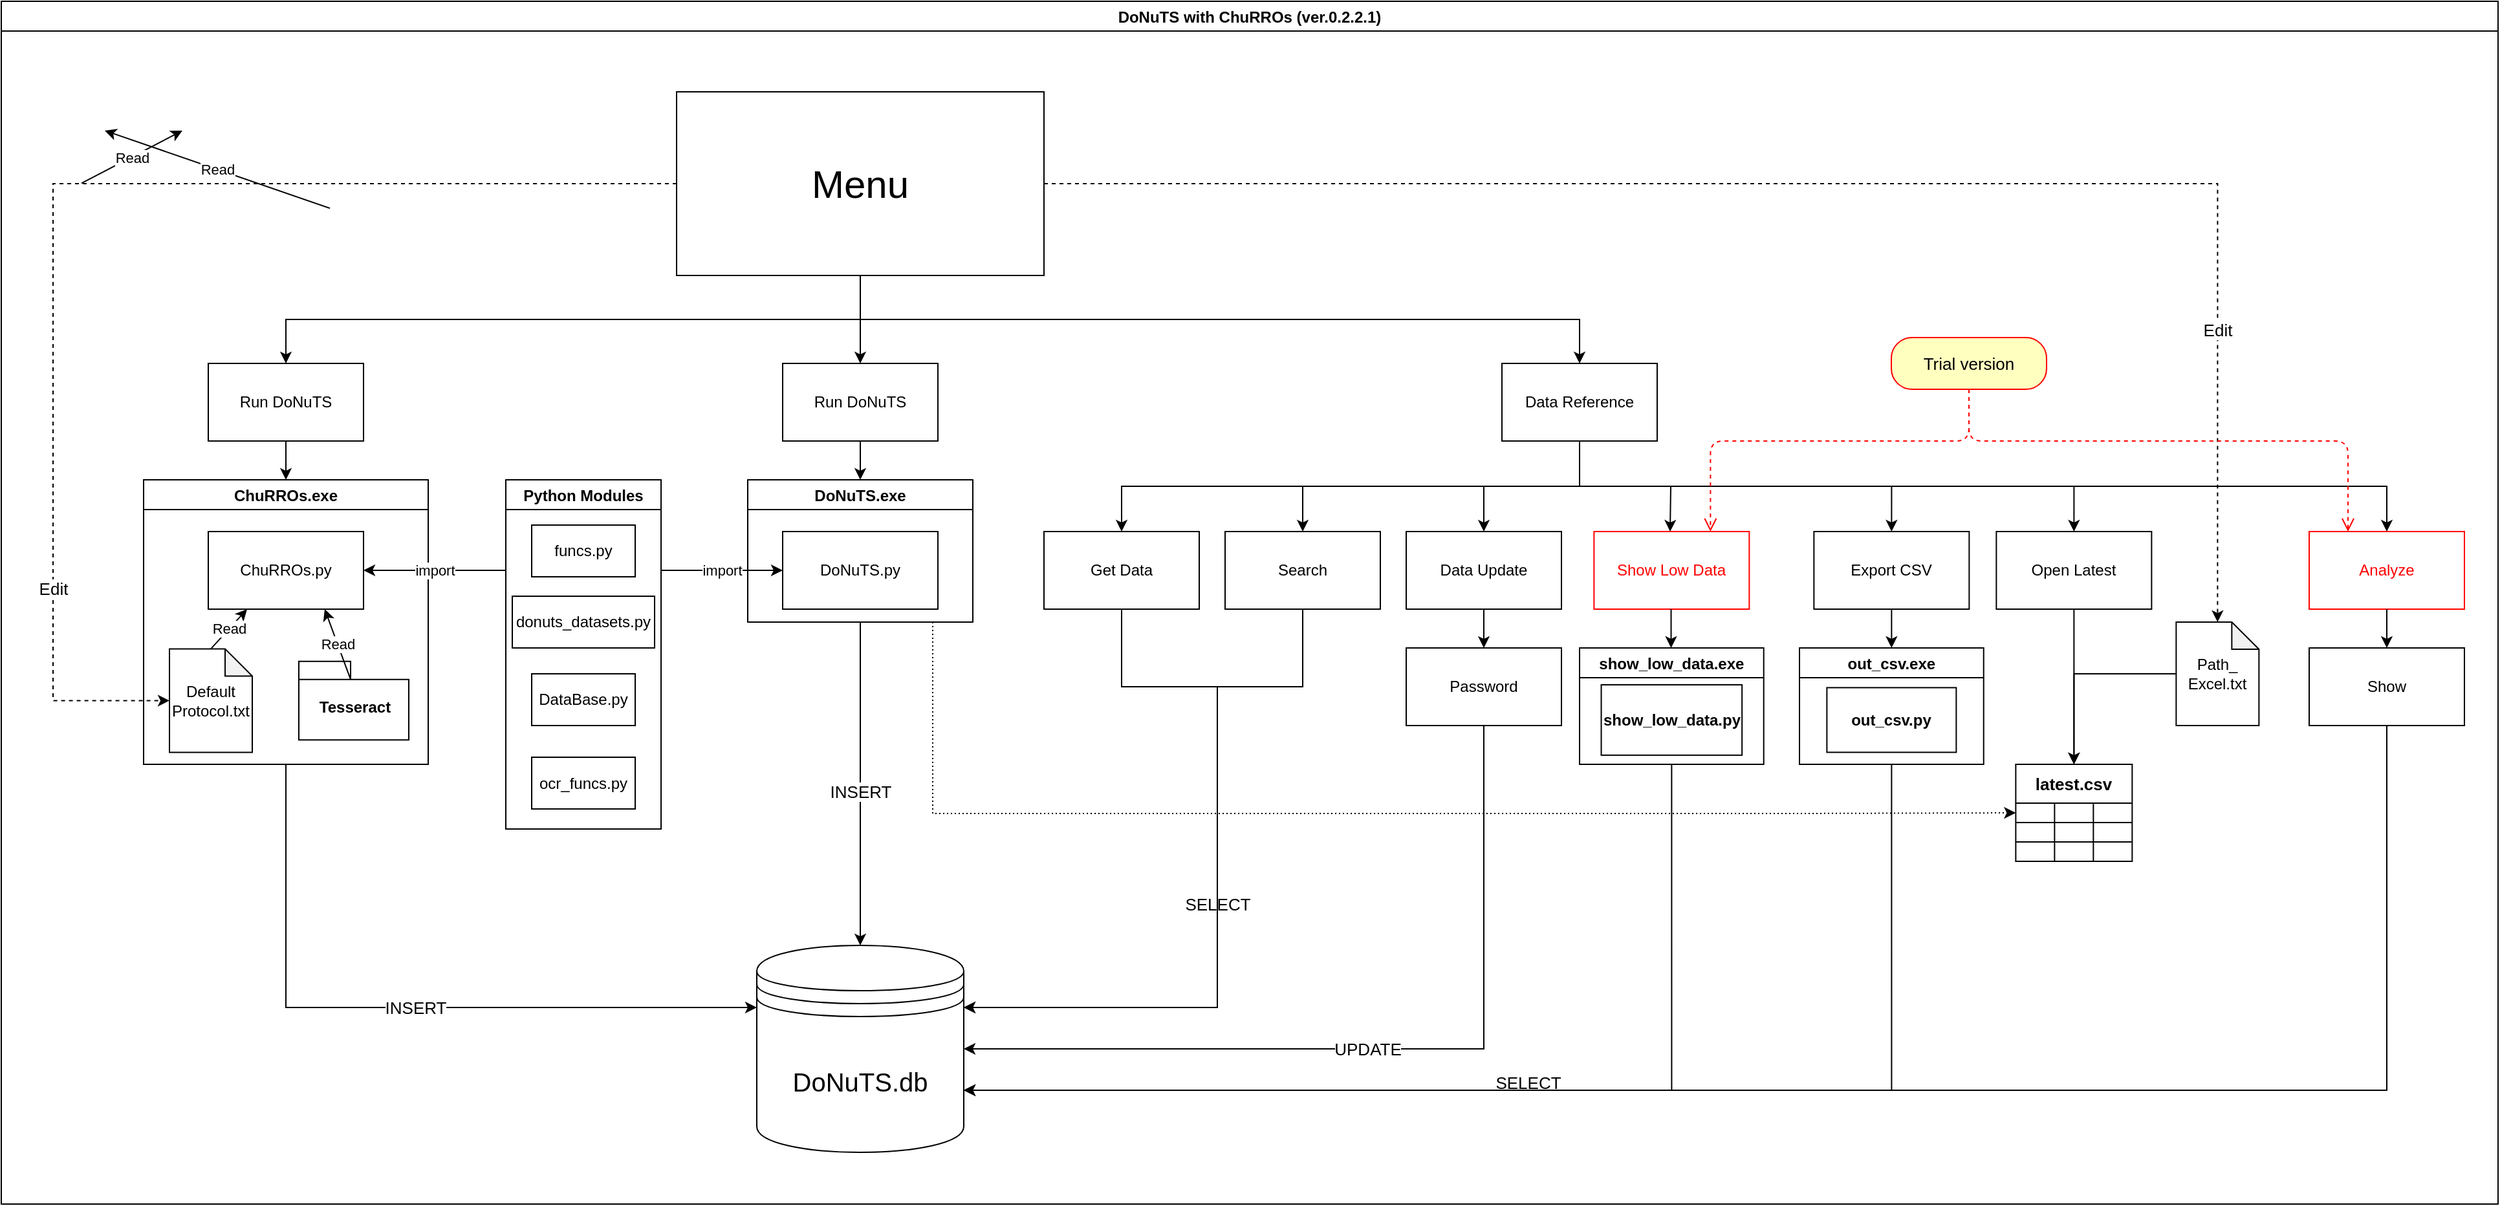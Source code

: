 <mxfile version="14.6.13" type="device"><diagram id="hFtA8oF1jo5b9-ZQdHIC" name="ページ1"><mxGraphModel dx="3094" dy="2606" grid="1" gridSize="10" guides="1" tooltips="1" connect="1" arrows="1" fold="1" page="1" pageScale="1" pageWidth="827" pageHeight="1169" math="0" shadow="0"><root><mxCell id="0"/><mxCell id="1" parent="0"/><mxCell id="qu4cTeqrcuANkq5eeZUC-40" value="" style="edgeStyle=orthogonalEdgeStyle;rounded=0;orthogonalLoop=1;jettySize=auto;html=1;" edge="1" parent="1" source="qu4cTeqrcuANkq5eeZUC-38" target="qu4cTeqrcuANkq5eeZUC-39"><mxGeometry relative="1" as="geometry"/></mxCell><mxCell id="qu4cTeqrcuANkq5eeZUC-38" value="&lt;font style=&quot;font-size: 30px&quot;&gt;Menu&lt;/font&gt;" style="rounded=0;whiteSpace=wrap;html=1;" vertex="1" parent="1"><mxGeometry x="272" y="50" width="284" height="142" as="geometry"/></mxCell><mxCell id="qu4cTeqrcuANkq5eeZUC-39" value="Run DoNuTS" style="rounded=0;whiteSpace=wrap;html=1;" vertex="1" parent="1"><mxGeometry x="354" y="260" width="120" height="60" as="geometry"/></mxCell><mxCell id="qu4cTeqrcuANkq5eeZUC-41" value="DoNuTS.exe" style="swimlane;" vertex="1" parent="1"><mxGeometry x="327" y="350" width="174" height="110" as="geometry"/></mxCell><mxCell id="qu4cTeqrcuANkq5eeZUC-43" value="DoNuTS.py" style="rounded=0;whiteSpace=wrap;html=1;" vertex="1" parent="qu4cTeqrcuANkq5eeZUC-41"><mxGeometry x="27" y="40" width="120" height="60" as="geometry"/></mxCell><mxCell id="qu4cTeqrcuANkq5eeZUC-42" value="" style="endArrow=classic;html=1;exitX=0.5;exitY=1;exitDx=0;exitDy=0;entryX=0.5;entryY=0;entryDx=0;entryDy=0;" edge="1" parent="1" source="qu4cTeqrcuANkq5eeZUC-39" target="qu4cTeqrcuANkq5eeZUC-41"><mxGeometry width="50" height="50" relative="1" as="geometry"><mxPoint x="390" y="460" as="sourcePoint"/><mxPoint x="440" y="410" as="targetPoint"/></mxGeometry></mxCell><mxCell id="qu4cTeqrcuANkq5eeZUC-44" value="Run DoNuTS" style="rounded=0;whiteSpace=wrap;html=1;" vertex="1" parent="1"><mxGeometry x="-90" y="260" width="120" height="60" as="geometry"/></mxCell><mxCell id="qu4cTeqrcuANkq5eeZUC-46" value="" style="edgeStyle=orthogonalEdgeStyle;rounded=0;orthogonalLoop=1;jettySize=auto;html=1;exitX=0.5;exitY=1;exitDx=0;exitDy=0;entryX=0.5;entryY=0;entryDx=0;entryDy=0;" edge="1" parent="1" source="qu4cTeqrcuANkq5eeZUC-38" target="qu4cTeqrcuANkq5eeZUC-44"><mxGeometry relative="1" as="geometry"><mxPoint x="424" y="202" as="sourcePoint"/><mxPoint x="424" y="270" as="targetPoint"/></mxGeometry></mxCell><mxCell id="qu4cTeqrcuANkq5eeZUC-47" value="ChuRROs.exe" style="swimlane;" vertex="1" parent="1"><mxGeometry x="-140" y="350" width="220" height="220" as="geometry"/></mxCell><mxCell id="qu4cTeqrcuANkq5eeZUC-48" value="ChuRROs.py" style="rounded=0;whiteSpace=wrap;html=1;" vertex="1" parent="qu4cTeqrcuANkq5eeZUC-47"><mxGeometry x="50" y="40" width="120" height="60" as="geometry"/></mxCell><mxCell id="qu4cTeqrcuANkq5eeZUC-50" value="Tesseract" style="shape=folder;fontStyle=1;spacingTop=10;tabWidth=40;tabHeight=14;tabPosition=left;html=1;" vertex="1" parent="qu4cTeqrcuANkq5eeZUC-47"><mxGeometry x="120" y="140.36" width="85" height="60.71" as="geometry"/></mxCell><mxCell id="qu4cTeqrcuANkq5eeZUC-54" value="Default&lt;br&gt;Protocol.txt" style="shape=note;whiteSpace=wrap;html=1;backgroundOutline=1;darkOpacity=0.05;size=21;" vertex="1" parent="qu4cTeqrcuANkq5eeZUC-47"><mxGeometry x="20" y="130.71" width="64" height="80" as="geometry"/></mxCell><mxCell id="qu4cTeqrcuANkq5eeZUC-57" value="" style="endArrow=classic;html=1;exitX=0.5;exitY=0;exitDx=0;exitDy=0;exitPerimeter=0;entryX=0.25;entryY=1;entryDx=0;entryDy=0;" edge="1" parent="qu4cTeqrcuANkq5eeZUC-47" source="qu4cTeqrcuANkq5eeZUC-54" target="qu4cTeqrcuANkq5eeZUC-48"><mxGeometry relative="1" as="geometry"><mxPoint x="254" y="160" as="sourcePoint"/><mxPoint x="354" y="160" as="targetPoint"/></mxGeometry></mxCell><mxCell id="qu4cTeqrcuANkq5eeZUC-58" value="Read" style="edgeLabel;resizable=0;html=1;align=center;verticalAlign=middle;" connectable="0" vertex="1" parent="qu4cTeqrcuANkq5eeZUC-57"><mxGeometry relative="1" as="geometry"/></mxCell><mxCell id="qu4cTeqrcuANkq5eeZUC-59" value="" style="endArrow=classic;html=1;exitX=0;exitY=0;exitDx=40;exitDy=14;exitPerimeter=0;entryX=0.75;entryY=1;entryDx=0;entryDy=0;" edge="1" parent="qu4cTeqrcuANkq5eeZUC-47" source="qu4cTeqrcuANkq5eeZUC-50" target="qu4cTeqrcuANkq5eeZUC-48"><mxGeometry relative="1" as="geometry"><mxPoint x="62" y="140.71" as="sourcePoint"/><mxPoint x="90" y="110" as="targetPoint"/></mxGeometry></mxCell><mxCell id="qu4cTeqrcuANkq5eeZUC-60" value="Read" style="edgeLabel;resizable=0;html=1;align=center;verticalAlign=middle;" connectable="0" vertex="1" parent="qu4cTeqrcuANkq5eeZUC-59"><mxGeometry relative="1" as="geometry"/></mxCell><mxCell id="qu4cTeqrcuANkq5eeZUC-61" value="Python Modules" style="swimlane;" vertex="1" parent="1"><mxGeometry x="140" y="350" width="120" height="270" as="geometry"/></mxCell><mxCell id="qu4cTeqrcuANkq5eeZUC-62" value="funcs.py" style="rounded=0;whiteSpace=wrap;html=1;" vertex="1" parent="qu4cTeqrcuANkq5eeZUC-61"><mxGeometry x="20" y="35" width="80" height="40" as="geometry"/></mxCell><mxCell id="qu4cTeqrcuANkq5eeZUC-64" value="donuts_datasets.py" style="rounded=0;whiteSpace=wrap;html=1;" vertex="1" parent="qu4cTeqrcuANkq5eeZUC-61"><mxGeometry x="5" y="90" width="110" height="40" as="geometry"/></mxCell><mxCell id="qu4cTeqrcuANkq5eeZUC-65" value="DataBase.py" style="rounded=0;whiteSpace=wrap;html=1;" vertex="1" parent="qu4cTeqrcuANkq5eeZUC-61"><mxGeometry x="20" y="150" width="80" height="40" as="geometry"/></mxCell><mxCell id="qu4cTeqrcuANkq5eeZUC-66" value="ocr_funcs.py" style="rounded=0;whiteSpace=wrap;html=1;" vertex="1" parent="qu4cTeqrcuANkq5eeZUC-61"><mxGeometry x="20" y="214.5" width="80" height="40" as="geometry"/></mxCell><mxCell id="qu4cTeqrcuANkq5eeZUC-67" value="" style="endArrow=classic;html=1;entryX=1;entryY=0.5;entryDx=0;entryDy=0;" edge="1" parent="1" target="qu4cTeqrcuANkq5eeZUC-48"><mxGeometry relative="1" as="geometry"><mxPoint x="140" y="420" as="sourcePoint"/><mxPoint x="10" y="460" as="targetPoint"/></mxGeometry></mxCell><mxCell id="qu4cTeqrcuANkq5eeZUC-68" value="import" style="edgeLabel;resizable=0;html=1;align=center;verticalAlign=middle;" connectable="0" vertex="1" parent="qu4cTeqrcuANkq5eeZUC-67"><mxGeometry relative="1" as="geometry"/></mxCell><mxCell id="qu4cTeqrcuANkq5eeZUC-72" value="" style="endArrow=classic;html=1;entryX=0;entryY=0.5;entryDx=0;entryDy=0;" edge="1" parent="1" target="qu4cTeqrcuANkq5eeZUC-43"><mxGeometry relative="1" as="geometry"><mxPoint x="260" y="420" as="sourcePoint"/><mxPoint x="40" y="430" as="targetPoint"/></mxGeometry></mxCell><mxCell id="qu4cTeqrcuANkq5eeZUC-73" value="import" style="edgeLabel;resizable=0;html=1;align=center;verticalAlign=middle;" connectable="0" vertex="1" parent="qu4cTeqrcuANkq5eeZUC-72"><mxGeometry relative="1" as="geometry"/></mxCell><mxCell id="qu4cTeqrcuANkq5eeZUC-74" value="" style="endArrow=classic;html=1;exitX=0.5;exitY=1;exitDx=0;exitDy=0;entryX=0.5;entryY=0;entryDx=0;entryDy=0;" edge="1" parent="1" source="qu4cTeqrcuANkq5eeZUC-44" target="qu4cTeqrcuANkq5eeZUC-47"><mxGeometry width="50" height="50" relative="1" as="geometry"><mxPoint x="424" y="330" as="sourcePoint"/><mxPoint x="424" y="360" as="targetPoint"/></mxGeometry></mxCell><mxCell id="qu4cTeqrcuANkq5eeZUC-75" value="Data Reference" style="rounded=0;whiteSpace=wrap;html=1;" vertex="1" parent="1"><mxGeometry x="910" y="260" width="120" height="60" as="geometry"/></mxCell><mxCell id="qu4cTeqrcuANkq5eeZUC-77" value="Get Data" style="rounded=0;whiteSpace=wrap;html=1;" vertex="1" parent="1"><mxGeometry x="556" y="390" width="120" height="60" as="geometry"/></mxCell><mxCell id="qu4cTeqrcuANkq5eeZUC-78" value="Search" style="rounded=0;whiteSpace=wrap;html=1;" vertex="1" parent="1"><mxGeometry x="696" y="390" width="120" height="60" as="geometry"/></mxCell><mxCell id="qu4cTeqrcuANkq5eeZUC-85" value="" style="edgeStyle=orthogonalEdgeStyle;rounded=0;orthogonalLoop=1;jettySize=auto;html=1;" edge="1" parent="1" source="qu4cTeqrcuANkq5eeZUC-79" target="qu4cTeqrcuANkq5eeZUC-84"><mxGeometry relative="1" as="geometry"/></mxCell><mxCell id="qu4cTeqrcuANkq5eeZUC-79" value="Data Update" style="rounded=0;whiteSpace=wrap;html=1;" vertex="1" parent="1"><mxGeometry x="836" y="390" width="120" height="60" as="geometry"/></mxCell><mxCell id="qu4cTeqrcuANkq5eeZUC-84" value="Password" style="rounded=0;whiteSpace=wrap;html=1;" vertex="1" parent="1"><mxGeometry x="836" y="480" width="120" height="60" as="geometry"/></mxCell><mxCell id="qu4cTeqrcuANkq5eeZUC-89" value="&lt;font style=&quot;font-size: 20px&quot;&gt;DoNuTS.db&lt;/font&gt;" style="shape=datastore;whiteSpace=wrap;html=1;" vertex="1" parent="1"><mxGeometry x="334" y="710" width="160" height="160" as="geometry"/></mxCell><mxCell id="qu4cTeqrcuANkq5eeZUC-94" value="" style="edgeStyle=orthogonalEdgeStyle;rounded=0;orthogonalLoop=1;jettySize=auto;html=1;exitX=0.5;exitY=1;exitDx=0;exitDy=0;entryX=0;entryY=0.3;entryDx=0;entryDy=0;" edge="1" parent="1" source="qu4cTeqrcuANkq5eeZUC-47" target="qu4cTeqrcuANkq5eeZUC-89"><mxGeometry relative="1" as="geometry"><mxPoint x="80" y="730" as="sourcePoint"/><mxPoint x="80" y="798" as="targetPoint"/></mxGeometry></mxCell><mxCell id="qu4cTeqrcuANkq5eeZUC-95" value="INSERT" style="edgeLabel;html=1;align=center;verticalAlign=middle;resizable=0;points=[];fontSize=13;" vertex="1" connectable="0" parent="qu4cTeqrcuANkq5eeZUC-94"><mxGeometry x="0.043" relative="1" as="geometry"><mxPoint as="offset"/></mxGeometry></mxCell><mxCell id="qu4cTeqrcuANkq5eeZUC-96" value="" style="edgeStyle=orthogonalEdgeStyle;rounded=0;orthogonalLoop=1;jettySize=auto;html=1;exitX=0.5;exitY=1;exitDx=0;exitDy=0;entryX=0.5;entryY=0;entryDx=0;entryDy=0;" edge="1" parent="1" source="qu4cTeqrcuANkq5eeZUC-41" target="qu4cTeqrcuANkq5eeZUC-89"><mxGeometry relative="1" as="geometry"><mxPoint x="-20" y="580" as="sourcePoint"/><mxPoint x="344" y="768" as="targetPoint"/></mxGeometry></mxCell><mxCell id="qu4cTeqrcuANkq5eeZUC-97" value="INSERT" style="edgeLabel;html=1;align=center;verticalAlign=middle;resizable=0;points=[];fontSize=13;" vertex="1" connectable="0" parent="qu4cTeqrcuANkq5eeZUC-96"><mxGeometry x="0.043" relative="1" as="geometry"><mxPoint as="offset"/></mxGeometry></mxCell><mxCell id="qu4cTeqrcuANkq5eeZUC-104" value="" style="group" vertex="1" connectable="0" parent="1"><mxGeometry x="616" y="510" width="140" height="248" as="geometry"/></mxCell><mxCell id="qu4cTeqrcuANkq5eeZUC-98" value="" style="edgeStyle=orthogonalEdgeStyle;rounded=0;orthogonalLoop=1;jettySize=auto;html=1;exitX=0.5;exitY=1;exitDx=0;exitDy=0;entryX=1;entryY=0.3;entryDx=0;entryDy=0;" edge="1" parent="qu4cTeqrcuANkq5eeZUC-104" source="qu4cTeqrcuANkq5eeZUC-77" target="qu4cTeqrcuANkq5eeZUC-89"><mxGeometry relative="1" as="geometry"><mxPoint x="-0.5" y="-25.833" as="sourcePoint"/><mxPoint x="-0.5" y="189.444" as="targetPoint"/><Array as="points"><mxPoint/><mxPoint x="74"/><mxPoint x="74" y="248"/></Array></mxGeometry></mxCell><mxCell id="qu4cTeqrcuANkq5eeZUC-99" value="SELECT" style="edgeLabel;html=1;align=center;verticalAlign=middle;resizable=0;points=[];fontSize=13;" vertex="1" connectable="0" parent="qu4cTeqrcuANkq5eeZUC-98"><mxGeometry x="0.043" relative="1" as="geometry"><mxPoint as="offset"/></mxGeometry></mxCell><mxCell id="qu4cTeqrcuANkq5eeZUC-102" value="" style="edgeStyle=orthogonalEdgeStyle;rounded=0;orthogonalLoop=1;jettySize=auto;html=1;exitX=0.5;exitY=1;exitDx=0;exitDy=0;entryX=1;entryY=0.3;entryDx=0;entryDy=0;" edge="1" parent="qu4cTeqrcuANkq5eeZUC-104" source="qu4cTeqrcuANkq5eeZUC-78" target="qu4cTeqrcuANkq5eeZUC-89"><mxGeometry relative="1" as="geometry"><mxPoint x="10" y="-43.056" as="sourcePoint"/><mxPoint x="-112" y="256.611" as="targetPoint"/><Array as="points"><mxPoint x="140"/><mxPoint x="74"/><mxPoint x="74" y="248"/></Array></mxGeometry></mxCell><mxCell id="qu4cTeqrcuANkq5eeZUC-105" value="" style="edgeStyle=orthogonalEdgeStyle;rounded=0;orthogonalLoop=1;jettySize=auto;html=1;exitX=0.5;exitY=1;exitDx=0;exitDy=0;entryX=1;entryY=0.5;entryDx=0;entryDy=0;" edge="1" parent="1" source="qu4cTeqrcuANkq5eeZUC-84" target="qu4cTeqrcuANkq5eeZUC-89"><mxGeometry relative="1" as="geometry"><mxPoint x="895.5" y="520" as="sourcePoint"/><mxPoint x="895.5" y="770" as="targetPoint"/></mxGeometry></mxCell><mxCell id="qu4cTeqrcuANkq5eeZUC-106" value="UPDATE" style="edgeLabel;html=1;align=center;verticalAlign=middle;resizable=0;points=[];fontSize=13;" vertex="1" connectable="0" parent="qu4cTeqrcuANkq5eeZUC-105"><mxGeometry x="0.043" relative="1" as="geometry"><mxPoint as="offset"/></mxGeometry></mxCell><mxCell id="qu4cTeqrcuANkq5eeZUC-108" value="Export CSV" style="rounded=0;whiteSpace=wrap;html=1;" vertex="1" parent="1"><mxGeometry x="1151.18" y="390" width="120" height="60" as="geometry"/></mxCell><mxCell id="qu4cTeqrcuANkq5eeZUC-115" value="latest.csv" style="shape=table;html=1;whiteSpace=wrap;startSize=30;container=1;collapsible=0;childLayout=tableLayout;fontStyle=1;align=center;fontSize=13;" vertex="1" parent="1"><mxGeometry x="1307.18" y="570" width="90" height="75" as="geometry"/></mxCell><mxCell id="qu4cTeqrcuANkq5eeZUC-116" value="" style="shape=partialRectangle;html=1;whiteSpace=wrap;collapsible=0;dropTarget=0;pointerEvents=0;fillColor=none;top=0;left=0;bottom=0;right=0;points=[[0,0.5],[1,0.5]];portConstraint=eastwest;" vertex="1" parent="qu4cTeqrcuANkq5eeZUC-115"><mxGeometry y="30" width="90" height="15" as="geometry"/></mxCell><mxCell id="qu4cTeqrcuANkq5eeZUC-117" value="" style="shape=partialRectangle;html=1;whiteSpace=wrap;connectable=0;fillColor=none;top=0;left=0;bottom=0;right=0;overflow=hidden;" vertex="1" parent="qu4cTeqrcuANkq5eeZUC-116"><mxGeometry width="30" height="15" as="geometry"/></mxCell><mxCell id="qu4cTeqrcuANkq5eeZUC-118" value="" style="shape=partialRectangle;html=1;whiteSpace=wrap;connectable=0;fillColor=none;top=0;left=0;bottom=0;right=0;overflow=hidden;" vertex="1" parent="qu4cTeqrcuANkq5eeZUC-116"><mxGeometry x="30" width="30" height="15" as="geometry"/></mxCell><mxCell id="qu4cTeqrcuANkq5eeZUC-119" value="" style="shape=partialRectangle;html=1;whiteSpace=wrap;connectable=0;fillColor=none;top=0;left=0;bottom=0;right=0;overflow=hidden;" vertex="1" parent="qu4cTeqrcuANkq5eeZUC-116"><mxGeometry x="60" width="30" height="15" as="geometry"/></mxCell><mxCell id="qu4cTeqrcuANkq5eeZUC-120" value="" style="shape=partialRectangle;html=1;whiteSpace=wrap;collapsible=0;dropTarget=0;pointerEvents=0;fillColor=none;top=0;left=0;bottom=0;right=0;points=[[0,0.5],[1,0.5]];portConstraint=eastwest;" vertex="1" parent="qu4cTeqrcuANkq5eeZUC-115"><mxGeometry y="45" width="90" height="15" as="geometry"/></mxCell><mxCell id="qu4cTeqrcuANkq5eeZUC-121" value="" style="shape=partialRectangle;html=1;whiteSpace=wrap;connectable=0;fillColor=none;top=0;left=0;bottom=0;right=0;overflow=hidden;" vertex="1" parent="qu4cTeqrcuANkq5eeZUC-120"><mxGeometry width="30" height="15" as="geometry"/></mxCell><mxCell id="qu4cTeqrcuANkq5eeZUC-122" value="" style="shape=partialRectangle;html=1;whiteSpace=wrap;connectable=0;fillColor=none;top=0;left=0;bottom=0;right=0;overflow=hidden;" vertex="1" parent="qu4cTeqrcuANkq5eeZUC-120"><mxGeometry x="30" width="30" height="15" as="geometry"/></mxCell><mxCell id="qu4cTeqrcuANkq5eeZUC-123" value="" style="shape=partialRectangle;html=1;whiteSpace=wrap;connectable=0;fillColor=none;top=0;left=0;bottom=0;right=0;overflow=hidden;" vertex="1" parent="qu4cTeqrcuANkq5eeZUC-120"><mxGeometry x="60" width="30" height="15" as="geometry"/></mxCell><mxCell id="qu4cTeqrcuANkq5eeZUC-124" value="" style="shape=partialRectangle;html=1;whiteSpace=wrap;collapsible=0;dropTarget=0;pointerEvents=0;fillColor=none;top=0;left=0;bottom=0;right=0;points=[[0,0.5],[1,0.5]];portConstraint=eastwest;" vertex="1" parent="qu4cTeqrcuANkq5eeZUC-115"><mxGeometry y="60" width="90" height="15" as="geometry"/></mxCell><mxCell id="qu4cTeqrcuANkq5eeZUC-125" value="" style="shape=partialRectangle;html=1;whiteSpace=wrap;connectable=0;fillColor=none;top=0;left=0;bottom=0;right=0;overflow=hidden;" vertex="1" parent="qu4cTeqrcuANkq5eeZUC-124"><mxGeometry width="30" height="15" as="geometry"/></mxCell><mxCell id="qu4cTeqrcuANkq5eeZUC-126" value="" style="shape=partialRectangle;html=1;whiteSpace=wrap;connectable=0;fillColor=none;top=0;left=0;bottom=0;right=0;overflow=hidden;" vertex="1" parent="qu4cTeqrcuANkq5eeZUC-124"><mxGeometry x="30" width="30" height="15" as="geometry"/></mxCell><mxCell id="qu4cTeqrcuANkq5eeZUC-127" value="" style="shape=partialRectangle;html=1;whiteSpace=wrap;connectable=0;fillColor=none;top=0;left=0;bottom=0;right=0;overflow=hidden;" vertex="1" parent="qu4cTeqrcuANkq5eeZUC-124"><mxGeometry x="60" width="30" height="15" as="geometry"/></mxCell><mxCell id="qu4cTeqrcuANkq5eeZUC-130" value="Open Latest" style="rounded=0;whiteSpace=wrap;html=1;" vertex="1" parent="1"><mxGeometry x="1292.18" y="390" width="120" height="60" as="geometry"/></mxCell><mxCell id="qu4cTeqrcuANkq5eeZUC-135" value="" style="edgeStyle=orthogonalEdgeStyle;rounded=0;orthogonalLoop=1;jettySize=auto;html=1;dashed=1;dashPattern=1 2;entryX=0;entryY=0.5;entryDx=0;entryDy=0;" edge="1" parent="1" target="qu4cTeqrcuANkq5eeZUC-116"><mxGeometry relative="1" as="geometry"><mxPoint x="470" y="460" as="sourcePoint"/><mxPoint x="1040" y="600" as="targetPoint"/><Array as="points"><mxPoint x="470" y="608"/><mxPoint x="1136" y="608"/></Array></mxGeometry></mxCell><mxCell id="qu4cTeqrcuANkq5eeZUC-139" value="" style="edgeStyle=orthogonalEdgeStyle;rounded=0;orthogonalLoop=1;jettySize=auto;html=1;exitX=0.5;exitY=1;exitDx=0;exitDy=0;entryX=0.5;entryY=0;entryDx=0;entryDy=0;" edge="1" parent="1" source="qu4cTeqrcuANkq5eeZUC-130" target="qu4cTeqrcuANkq5eeZUC-115"><mxGeometry relative="1" as="geometry"><mxPoint x="1352.18" y="490" as="sourcePoint"/><mxPoint x="1352.18" y="540" as="targetPoint"/></mxGeometry></mxCell><mxCell id="qu4cTeqrcuANkq5eeZUC-141" value="Path_&lt;br&gt;Excel.txt" style="shape=note;whiteSpace=wrap;html=1;backgroundOutline=1;darkOpacity=0.05;size=21;" vertex="1" parent="1"><mxGeometry x="1431.18" y="460.0" width="64" height="80" as="geometry"/></mxCell><mxCell id="qu4cTeqrcuANkq5eeZUC-142" value="" style="edgeStyle=orthogonalEdgeStyle;rounded=0;orthogonalLoop=1;jettySize=auto;html=1;exitX=0;exitY=0.5;exitDx=0;exitDy=0;entryX=0.5;entryY=0;entryDx=0;entryDy=0;exitPerimeter=0;" edge="1" parent="1" source="qu4cTeqrcuANkq5eeZUC-141" target="qu4cTeqrcuANkq5eeZUC-115"><mxGeometry relative="1" as="geometry"><mxPoint x="1362.18" y="460" as="sourcePoint"/><mxPoint x="1362.18" y="557" as="targetPoint"/><Array as="points"><mxPoint x="1352.18" y="500"/></Array></mxGeometry></mxCell><mxCell id="qu4cTeqrcuANkq5eeZUC-143" value="out_csv.exe" style="swimlane;" vertex="1" parent="1"><mxGeometry x="1140" y="480" width="142.36" height="90" as="geometry"/></mxCell><mxCell id="qu4cTeqrcuANkq5eeZUC-144" value="&lt;span style=&quot;font-weight: 700&quot;&gt;out_csv.py&lt;/span&gt;" style="rounded=0;whiteSpace=wrap;html=1;" vertex="1" parent="qu4cTeqrcuANkq5eeZUC-143"><mxGeometry x="21.18" y="30.71" width="100" height="50" as="geometry"/></mxCell><mxCell id="qu4cTeqrcuANkq5eeZUC-146" value="" style="edgeStyle=orthogonalEdgeStyle;rounded=0;orthogonalLoop=1;jettySize=auto;html=1;exitX=0.5;exitY=1;exitDx=0;exitDy=0;entryX=0.5;entryY=0;entryDx=0;entryDy=0;" edge="1" parent="1" source="qu4cTeqrcuANkq5eeZUC-108" target="qu4cTeqrcuANkq5eeZUC-143"><mxGeometry relative="1" as="geometry"><mxPoint x="1241.18" y="460" as="sourcePoint"/><mxPoint x="1241.18" y="490" as="targetPoint"/></mxGeometry></mxCell><mxCell id="qu4cTeqrcuANkq5eeZUC-152" value="&lt;font color=&quot;#ff0000&quot;&gt;Show Low Data&lt;/font&gt;" style="rounded=0;whiteSpace=wrap;html=1;strokeColor=#FF0000;" vertex="1" parent="1"><mxGeometry x="981.18" y="390" width="120" height="60" as="geometry"/></mxCell><mxCell id="qu4cTeqrcuANkq5eeZUC-153" value="show_low_data.exe" style="swimlane;" vertex="1" parent="1"><mxGeometry x="970" y="480" width="142.36" height="90" as="geometry"/></mxCell><mxCell id="qu4cTeqrcuANkq5eeZUC-154" value="&lt;span style=&quot;font-weight: 700&quot;&gt;show_low_data.py&lt;/span&gt;" style="rounded=0;whiteSpace=wrap;html=1;" vertex="1" parent="qu4cTeqrcuANkq5eeZUC-153"><mxGeometry x="16.77" y="28.51" width="108.82" height="54.41" as="geometry"/></mxCell><mxCell id="qu4cTeqrcuANkq5eeZUC-155" value="" style="edgeStyle=orthogonalEdgeStyle;rounded=0;orthogonalLoop=1;jettySize=auto;html=1;exitX=0.5;exitY=1;exitDx=0;exitDy=0;entryX=0.5;entryY=0;entryDx=0;entryDy=0;" edge="1" parent="1"><mxGeometry relative="1" as="geometry"><mxPoint x="1040.76" y="450" as="sourcePoint"/><mxPoint x="1040.76" y="480" as="targetPoint"/></mxGeometry></mxCell><mxCell id="qu4cTeqrcuANkq5eeZUC-158" value="" style="group" vertex="1" connectable="0" parent="1"><mxGeometry x="1041" y="822" width="170" as="geometry"/></mxCell><mxCell id="qu4cTeqrcuANkq5eeZUC-111" value="" style="edgeStyle=orthogonalEdgeStyle;rounded=0;orthogonalLoop=1;jettySize=auto;html=1;entryX=1;entryY=0.7;entryDx=0;entryDy=0;exitX=0.5;exitY=1;exitDx=0;exitDy=0;" edge="1" parent="qu4cTeqrcuANkq5eeZUC-158" source="qu4cTeqrcuANkq5eeZUC-143" target="qu4cTeqrcuANkq5eeZUC-89"><mxGeometry relative="1" as="geometry"><mxPoint x="-1" y="-192" as="sourcePoint"/><mxPoint x="-1.5" y="-12" as="targetPoint"/><Array as="points"><mxPoint x="170"/></Array></mxGeometry></mxCell><mxCell id="qu4cTeqrcuANkq5eeZUC-112" value="SELECT" style="edgeLabel;html=1;align=center;verticalAlign=middle;resizable=0;points=[];fontSize=13;" vertex="1" connectable="0" parent="qu4cTeqrcuANkq5eeZUC-111"><mxGeometry x="0.043" relative="1" as="geometry"><mxPoint x="-28" y="-6" as="offset"/></mxGeometry></mxCell><mxCell id="qu4cTeqrcuANkq5eeZUC-156" value="" style="edgeStyle=orthogonalEdgeStyle;rounded=0;orthogonalLoop=1;jettySize=auto;html=1;entryX=1;entryY=0.7;entryDx=0;entryDy=0;exitX=0.5;exitY=1;exitDx=0;exitDy=0;" edge="1" parent="qu4cTeqrcuANkq5eeZUC-158" source="qu4cTeqrcuANkq5eeZUC-153" target="qu4cTeqrcuANkq5eeZUC-89"><mxGeometry relative="1" as="geometry"><mxPoint x="180.18" y="-242" as="sourcePoint"/><mxPoint x="-537" y="10" as="targetPoint"/><Array as="points"><mxPoint/></Array></mxGeometry></mxCell><mxCell id="qu4cTeqrcuANkq5eeZUC-159" value="&lt;font color=&quot;#ff0000&quot;&gt;Analyze&lt;/font&gt;" style="rounded=0;whiteSpace=wrap;html=1;strokeColor=#FF0000;" vertex="1" parent="1"><mxGeometry x="1534" y="390" width="120" height="60" as="geometry"/></mxCell><mxCell id="qu4cTeqrcuANkq5eeZUC-161" value="" style="edgeStyle=orthogonalEdgeStyle;rounded=0;orthogonalLoop=1;jettySize=auto;html=1;exitX=0.5;exitY=1;exitDx=0;exitDy=0;entryX=0.5;entryY=0;entryDx=0;entryDy=0;" edge="1" parent="1" source="qu4cTeqrcuANkq5eeZUC-38" target="qu4cTeqrcuANkq5eeZUC-75"><mxGeometry relative="1" as="geometry"><mxPoint x="424" y="202" as="sourcePoint"/><mxPoint x="-20" y="270.0" as="targetPoint"/></mxGeometry></mxCell><mxCell id="qu4cTeqrcuANkq5eeZUC-162" value="" style="edgeStyle=orthogonalEdgeStyle;rounded=0;orthogonalLoop=1;jettySize=auto;html=1;exitX=0.5;exitY=1;exitDx=0;exitDy=0;entryX=0.5;entryY=0;entryDx=0;entryDy=0;" edge="1" parent="1" source="qu4cTeqrcuANkq5eeZUC-75" target="qu4cTeqrcuANkq5eeZUC-77"><mxGeometry relative="1" as="geometry"><mxPoint x="964" y="350" as="sourcePoint"/><mxPoint x="520" y="418.0" as="targetPoint"/></mxGeometry></mxCell><mxCell id="qu4cTeqrcuANkq5eeZUC-163" value="" style="edgeStyle=orthogonalEdgeStyle;rounded=0;orthogonalLoop=1;jettySize=auto;html=1;exitX=0.5;exitY=1;exitDx=0;exitDy=0;entryX=0.5;entryY=0;entryDx=0;entryDy=0;" edge="1" parent="1" source="qu4cTeqrcuANkq5eeZUC-75" target="qu4cTeqrcuANkq5eeZUC-78"><mxGeometry relative="1" as="geometry"><mxPoint x="980" y="330" as="sourcePoint"/><mxPoint x="626" y="400" as="targetPoint"/></mxGeometry></mxCell><mxCell id="qu4cTeqrcuANkq5eeZUC-164" value="" style="edgeStyle=orthogonalEdgeStyle;rounded=0;orthogonalLoop=1;jettySize=auto;html=1;exitX=0.5;exitY=1;exitDx=0;exitDy=0;entryX=0.5;entryY=0;entryDx=0;entryDy=0;" edge="1" parent="1" source="qu4cTeqrcuANkq5eeZUC-75" target="qu4cTeqrcuANkq5eeZUC-79"><mxGeometry relative="1" as="geometry"><mxPoint x="980" y="330" as="sourcePoint"/><mxPoint x="766" y="400" as="targetPoint"/></mxGeometry></mxCell><mxCell id="qu4cTeqrcuANkq5eeZUC-165" value="" style="edgeStyle=orthogonalEdgeStyle;rounded=0;orthogonalLoop=1;jettySize=auto;html=1;exitX=0.5;exitY=1;exitDx=0;exitDy=0;" edge="1" parent="1" source="qu4cTeqrcuANkq5eeZUC-75"><mxGeometry relative="1" as="geometry"><mxPoint x="980" y="330" as="sourcePoint"/><mxPoint x="1040" y="390" as="targetPoint"/></mxGeometry></mxCell><mxCell id="qu4cTeqrcuANkq5eeZUC-166" value="" style="edgeStyle=orthogonalEdgeStyle;rounded=0;orthogonalLoop=1;jettySize=auto;html=1;exitX=0.5;exitY=1;exitDx=0;exitDy=0;entryX=0.5;entryY=0;entryDx=0;entryDy=0;" edge="1" parent="1" source="qu4cTeqrcuANkq5eeZUC-75" target="qu4cTeqrcuANkq5eeZUC-108"><mxGeometry relative="1" as="geometry"><mxPoint x="980" y="330" as="sourcePoint"/><mxPoint x="1050" y="400" as="targetPoint"/></mxGeometry></mxCell><mxCell id="qu4cTeqrcuANkq5eeZUC-167" value="" style="edgeStyle=orthogonalEdgeStyle;rounded=0;orthogonalLoop=1;jettySize=auto;html=1;exitX=0.5;exitY=1;exitDx=0;exitDy=0;entryX=0.5;entryY=0;entryDx=0;entryDy=0;" edge="1" parent="1" source="qu4cTeqrcuANkq5eeZUC-75" target="qu4cTeqrcuANkq5eeZUC-130"><mxGeometry relative="1" as="geometry"><mxPoint x="980" y="330" as="sourcePoint"/><mxPoint x="1221.18" y="400" as="targetPoint"/></mxGeometry></mxCell><mxCell id="qu4cTeqrcuANkq5eeZUC-168" value="" style="edgeStyle=orthogonalEdgeStyle;rounded=0;orthogonalLoop=1;jettySize=auto;html=1;exitX=0.5;exitY=1;exitDx=0;exitDy=0;entryX=0.5;entryY=0;entryDx=0;entryDy=0;" edge="1" parent="1" source="qu4cTeqrcuANkq5eeZUC-75" target="qu4cTeqrcuANkq5eeZUC-159"><mxGeometry relative="1" as="geometry"><mxPoint x="980" y="330" as="sourcePoint"/><mxPoint x="1362.18" y="400" as="targetPoint"/></mxGeometry></mxCell><mxCell id="qu4cTeqrcuANkq5eeZUC-170" value="Show" style="rounded=0;whiteSpace=wrap;html=1;" vertex="1" parent="1"><mxGeometry x="1534" y="480" width="120" height="60" as="geometry"/></mxCell><mxCell id="qu4cTeqrcuANkq5eeZUC-171" value="" style="edgeStyle=orthogonalEdgeStyle;rounded=0;orthogonalLoop=1;jettySize=auto;html=1;exitX=0.5;exitY=1;exitDx=0;exitDy=0;entryX=1;entryY=0.7;entryDx=0;entryDy=0;" edge="1" parent="1" source="qu4cTeqrcuANkq5eeZUC-170" target="qu4cTeqrcuANkq5eeZUC-89"><mxGeometry relative="1" as="geometry"><mxPoint x="1593.5" y="520" as="sourcePoint"/><mxPoint x="1192" y="790" as="targetPoint"/><Array as="points"><mxPoint x="1594" y="822"/></Array></mxGeometry></mxCell><mxCell id="qu4cTeqrcuANkq5eeZUC-173" value="" style="edgeStyle=orthogonalEdgeStyle;rounded=0;orthogonalLoop=1;jettySize=auto;html=1;exitX=0.5;exitY=1;exitDx=0;exitDy=0;entryX=0.5;entryY=0;entryDx=0;entryDy=0;" edge="1" parent="1" source="qu4cTeqrcuANkq5eeZUC-159" target="qu4cTeqrcuANkq5eeZUC-170"><mxGeometry relative="1" as="geometry"><mxPoint x="1362.18" y="460" as="sourcePoint"/><mxPoint x="1594" y="480" as="targetPoint"/></mxGeometry></mxCell><mxCell id="qu4cTeqrcuANkq5eeZUC-174" value="" style="edgeStyle=orthogonalEdgeStyle;rounded=0;orthogonalLoop=1;jettySize=auto;html=1;exitX=0;exitY=0.5;exitDx=0;exitDy=0;entryX=0;entryY=0.5;entryDx=0;entryDy=0;entryPerimeter=0;dashed=1;" edge="1" parent="1" source="qu4cTeqrcuANkq5eeZUC-38" target="qu4cTeqrcuANkq5eeZUC-54"><mxGeometry relative="1" as="geometry"><mxPoint x="424" y="202" as="sourcePoint"/><mxPoint x="-20" y="270" as="targetPoint"/><Array as="points"><mxPoint x="-210" y="121"/><mxPoint x="-210" y="521"/></Array></mxGeometry></mxCell><mxCell id="qu4cTeqrcuANkq5eeZUC-175" value="Edit" style="edgeLabel;html=1;align=center;verticalAlign=middle;resizable=0;points=[];fontSize=13;" vertex="1" connectable="0" parent="qu4cTeqrcuANkq5eeZUC-174"><mxGeometry x="0.636" relative="1" as="geometry"><mxPoint as="offset"/></mxGeometry></mxCell><mxCell id="qu4cTeqrcuANkq5eeZUC-176" value="" style="edgeStyle=orthogonalEdgeStyle;rounded=0;orthogonalLoop=1;jettySize=auto;html=1;exitX=1;exitY=0.5;exitDx=0;exitDy=0;entryX=0.5;entryY=0;entryDx=0;entryDy=0;entryPerimeter=0;dashed=1;" edge="1" parent="1" source="qu4cTeqrcuANkq5eeZUC-38" target="qu4cTeqrcuANkq5eeZUC-141"><mxGeometry relative="1" as="geometry"><mxPoint x="282" y="131" as="sourcePoint"/><mxPoint x="-110" y="530.71" as="targetPoint"/><Array as="points"><mxPoint x="1463" y="121"/></Array></mxGeometry></mxCell><mxCell id="qu4cTeqrcuANkq5eeZUC-177" value="Edit" style="edgeLabel;html=1;align=center;verticalAlign=middle;resizable=0;points=[];fontSize=13;" vertex="1" connectable="0" parent="qu4cTeqrcuANkq5eeZUC-176"><mxGeometry x="0.636" relative="1" as="geometry"><mxPoint as="offset"/></mxGeometry></mxCell><mxCell id="qu4cTeqrcuANkq5eeZUC-179" value="Trial version" style="rounded=1;whiteSpace=wrap;html=1;arcSize=40;fontColor=#000000;fillColor=#ffffc0;strokeColor=#ff0000;fontSize=13;" vertex="1" parent="1"><mxGeometry x="1211" y="240" width="120" height="40" as="geometry"/></mxCell><mxCell id="qu4cTeqrcuANkq5eeZUC-180" value="" style="edgeStyle=orthogonalEdgeStyle;html=1;verticalAlign=bottom;endArrow=open;endSize=8;strokeColor=#ff0000;dashed=1;fontSize=13;entryX=0.75;entryY=0;entryDx=0;entryDy=0;" edge="1" source="qu4cTeqrcuANkq5eeZUC-179" parent="1" target="qu4cTeqrcuANkq5eeZUC-152"><mxGeometry relative="1" as="geometry"><mxPoint x="1271" y="330" as="targetPoint"/><Array as="points"><mxPoint x="1271" y="320"/><mxPoint x="1071" y="320"/></Array></mxGeometry></mxCell><mxCell id="qu4cTeqrcuANkq5eeZUC-181" value="" style="edgeStyle=orthogonalEdgeStyle;html=1;verticalAlign=bottom;endArrow=open;endSize=8;strokeColor=#ff0000;dashed=1;fontSize=13;entryX=0.25;entryY=0;entryDx=0;entryDy=0;exitX=0.5;exitY=1;exitDx=0;exitDy=0;" edge="1" parent="1" source="qu4cTeqrcuANkq5eeZUC-179" target="qu4cTeqrcuANkq5eeZUC-159"><mxGeometry relative="1" as="geometry"><mxPoint x="1081.18" y="400" as="targetPoint"/><mxPoint x="1221" y="270" as="sourcePoint"/><Array as="points"><mxPoint x="1271" y="320"/><mxPoint x="1564" y="320"/></Array></mxGeometry></mxCell><mxCell id="qu4cTeqrcuANkq5eeZUC-182" value="DoNuTS with ChuRROs (ver.0.2.2.1)" style="swimlane;" vertex="1" parent="1"><mxGeometry x="-250" y="-20" width="1930" height="930" as="geometry"/></mxCell><mxCell id="qu4cTeqrcuANkq5eeZUC-186" value="" style="endArrow=classic;html=1;exitX=0.5;exitY=0;exitDx=0;exitDy=0;exitPerimeter=0;entryX=0.25;entryY=1;entryDx=0;entryDy=0;" edge="1" parent="qu4cTeqrcuANkq5eeZUC-182" source="qu4cTeqrcuANkq5eeZUC-185"><mxGeometry relative="1" as="geometry"><mxPoint x="254" y="160" as="sourcePoint"/><mxPoint x="80" y="100" as="targetPoint"/></mxGeometry></mxCell><mxCell id="qu4cTeqrcuANkq5eeZUC-187" value="Read" style="edgeLabel;resizable=0;html=1;align=center;verticalAlign=middle;" connectable="0" vertex="1" parent="qu4cTeqrcuANkq5eeZUC-186"><mxGeometry relative="1" as="geometry"/></mxCell><mxCell id="qu4cTeqrcuANkq5eeZUC-188" value="" style="endArrow=classic;html=1;exitX=0;exitY=0;exitDx=40;exitDy=14;exitPerimeter=0;entryX=0.75;entryY=1;entryDx=0;entryDy=0;" edge="1" parent="qu4cTeqrcuANkq5eeZUC-182" source="qu4cTeqrcuANkq5eeZUC-184"><mxGeometry relative="1" as="geometry"><mxPoint x="62" y="140.71" as="sourcePoint"/><mxPoint x="140" y="100" as="targetPoint"/></mxGeometry></mxCell><mxCell id="qu4cTeqrcuANkq5eeZUC-189" value="Read" style="edgeLabel;resizable=0;html=1;align=center;verticalAlign=middle;" connectable="0" vertex="1" parent="qu4cTeqrcuANkq5eeZUC-188"><mxGeometry relative="1" as="geometry"/></mxCell></root></mxGraphModel></diagram></mxfile>